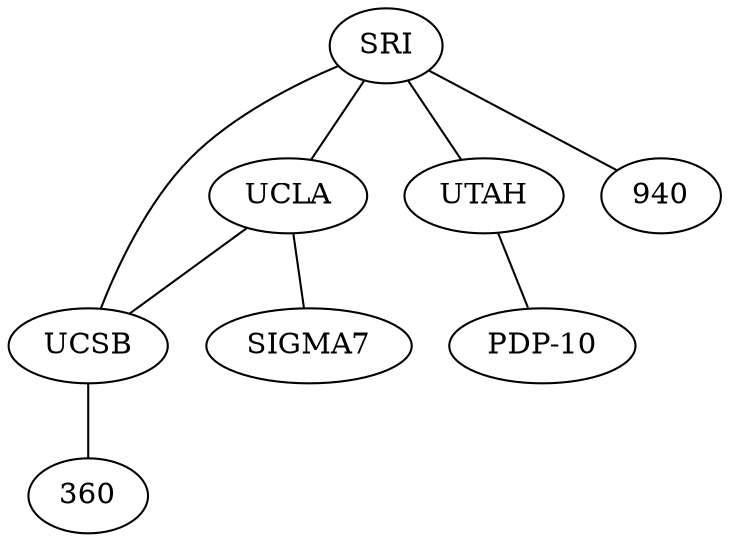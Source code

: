 strict graph {
    31369[label="SRI"]
    506401[label="UCLA"]
    506514[label="UCSB"]
    510584[label="UTAH"]
    128513457[label="940"]
    195196353[label="SIGMA7"]
    195659201[label="360"]
    212329921[label="PDP-10"]
    31369 -- 506401 [weight=1]
    31369 -- 506514 [weight=1]
    31369 -- 510584 [weight=1]
    31369 -- 128513457 [weight=1]
    506401 -- 506514 [weight=1]
    506401 -- 195196353 [weight=1]
    506514 -- 195659201 [weight=1]
    510584 -- 212329921 [weight=1]
}
